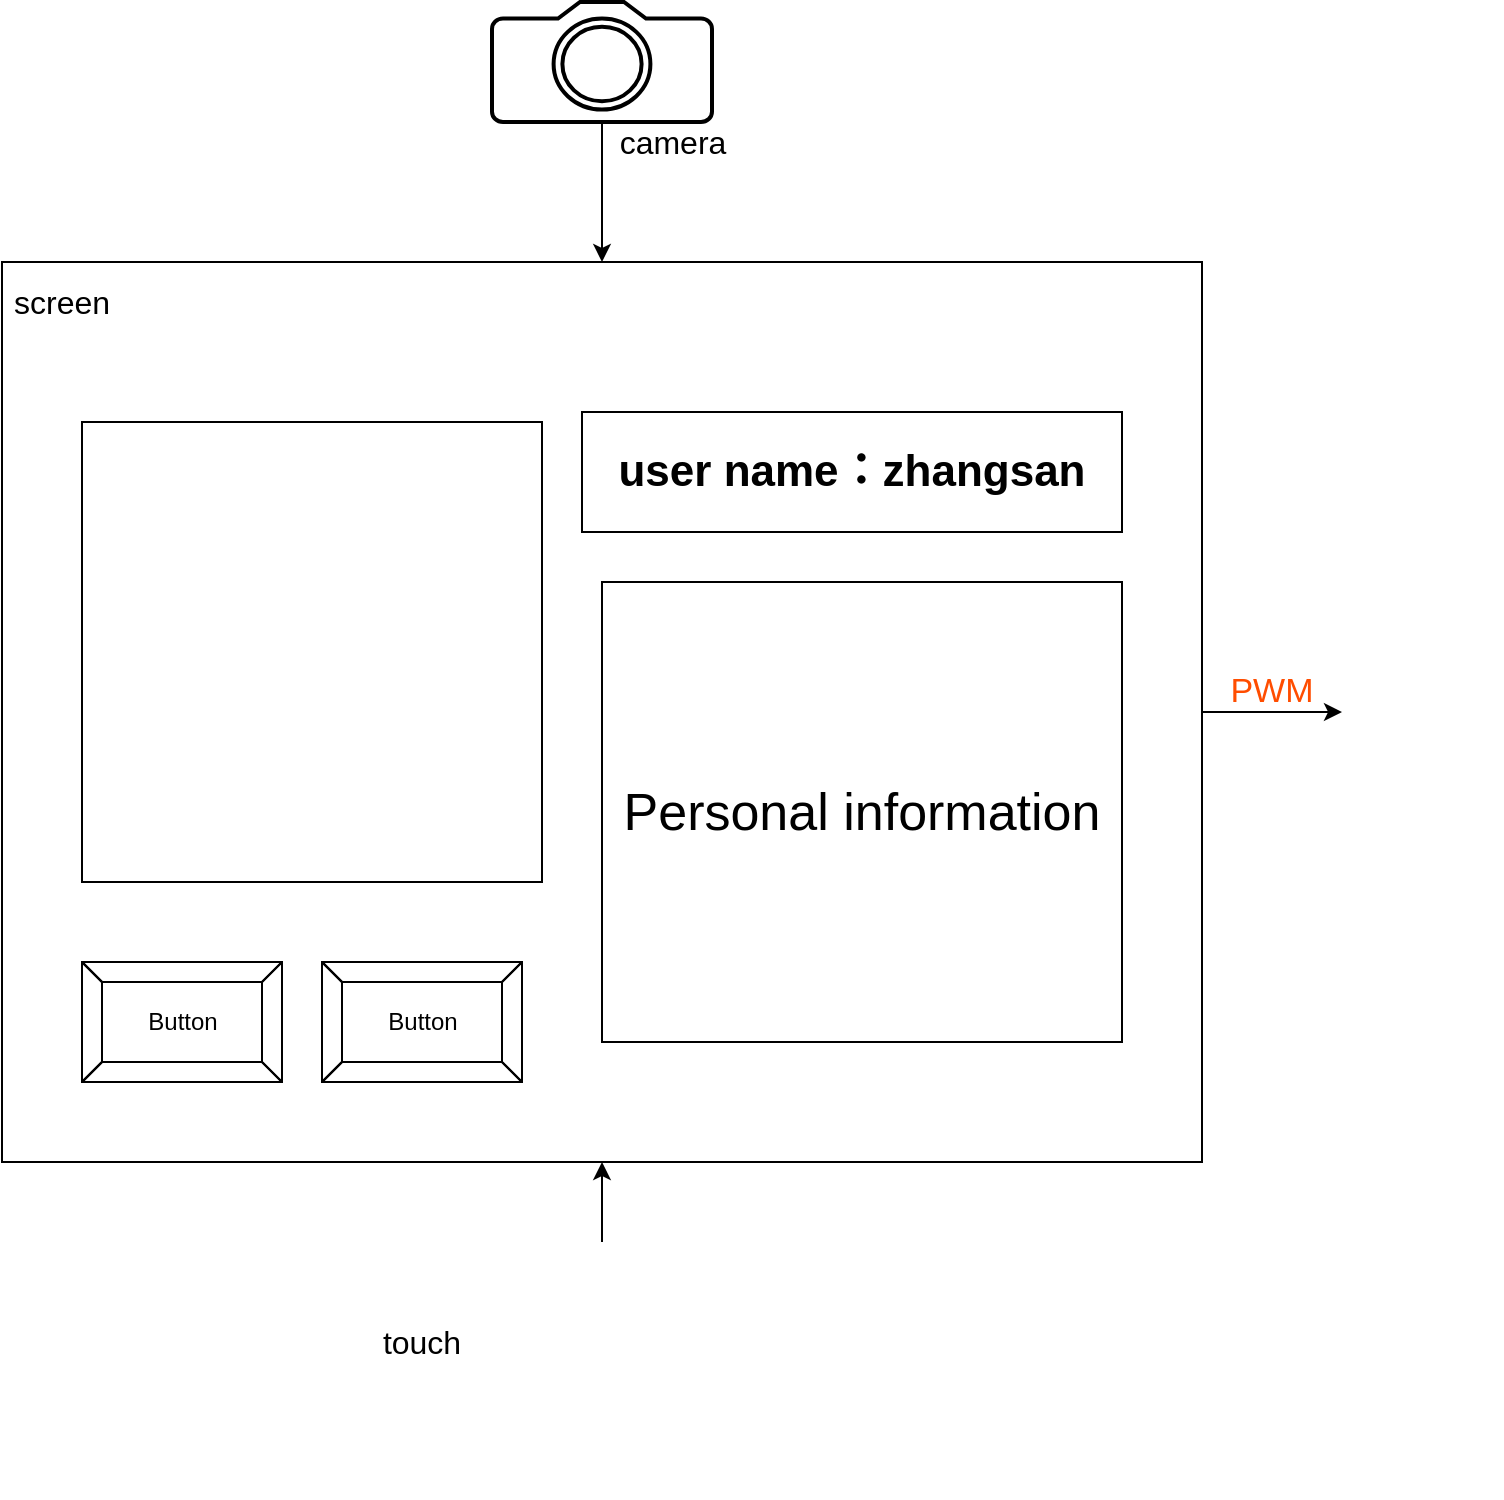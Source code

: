 <mxfile version="12.9.2" type="github"><diagram id="Vye4gCyO3f4bQ4ysf3Gl" name="Page-1"><mxGraphModel dx="1997" dy="1137" grid="1" gridSize="10" guides="1" tooltips="1" connect="1" arrows="1" fold="1" page="1" pageScale="1" pageWidth="850" pageHeight="1100" math="0" shadow="0"><root><mxCell id="0"/><mxCell id="1" parent="0"/><mxCell id="PzUaIeXCsRKFfxAaNPVa-30" style="edgeStyle=orthogonalEdgeStyle;rounded=0;orthogonalLoop=1;jettySize=auto;html=1;" edge="1" parent="1" source="PzUaIeXCsRKFfxAaNPVa-1" target="PzUaIeXCsRKFfxAaNPVa-27"><mxGeometry relative="1" as="geometry"/></mxCell><mxCell id="PzUaIeXCsRKFfxAaNPVa-1" value="" style="whiteSpace=wrap;html=1;fillColor=none;aspect=fixed;" vertex="1" parent="1"><mxGeometry x="80" y="200" width="600" height="450" as="geometry"/></mxCell><mxCell id="PzUaIeXCsRKFfxAaNPVa-2" value="" style="whiteSpace=wrap;html=1;aspect=fixed;" vertex="1" parent="1"><mxGeometry x="120" y="280" width="230" height="230" as="geometry"/></mxCell><mxCell id="PzUaIeXCsRKFfxAaNPVa-4" value="" style="shape=image;html=1;verticalAlign=top;verticalLabelPosition=bottom;labelBackgroundColor=#ffffff;imageAspect=0;aspect=fixed;image=https://cdn0.iconfinder.com/data/icons/muslim-part-1/32/07_-_muslim_people_men_muslimin-128.png" vertex="1" parent="1"><mxGeometry x="140.5" y="300.5" width="189" height="189" as="geometry"/></mxCell><mxCell id="PzUaIeXCsRKFfxAaNPVa-9" value="&lt;b&gt;&lt;font style=&quot;font-size: 22px&quot;&gt;user name：zhangsan&lt;/font&gt;&lt;/b&gt;" style="text;html=1;strokeColor=none;fillColor=none;align=center;verticalAlign=middle;whiteSpace=wrap;rounded=0;" vertex="1" parent="1"><mxGeometry x="350" y="260" width="310" height="90" as="geometry"/></mxCell><mxCell id="PzUaIeXCsRKFfxAaNPVa-10" value="" style="rounded=0;whiteSpace=wrap;html=1;fillColor=none;" vertex="1" parent="1"><mxGeometry x="370" y="275" width="270" height="60" as="geometry"/></mxCell><mxCell id="PzUaIeXCsRKFfxAaNPVa-11" value="&lt;font style=&quot;font-size: 26px&quot;&gt;Personal information&lt;/font&gt;" style="whiteSpace=wrap;html=1;fillColor=none;" vertex="1" parent="1"><mxGeometry x="380" y="360" width="260" height="230" as="geometry"/></mxCell><mxCell id="PzUaIeXCsRKFfxAaNPVa-16" value="Button" style="labelPosition=center;verticalLabelPosition=middle;align=center;html=1;shape=mxgraph.basic.button;dx=10;fillColor=none;" vertex="1" parent="1"><mxGeometry x="120" y="550" width="100" height="60" as="geometry"/></mxCell><mxCell id="PzUaIeXCsRKFfxAaNPVa-18" value="Button" style="labelPosition=center;verticalLabelPosition=middle;align=center;html=1;shape=mxgraph.basic.button;dx=10;fillColor=none;" vertex="1" parent="1"><mxGeometry x="240" y="550" width="100" height="60" as="geometry"/></mxCell><mxCell id="PzUaIeXCsRKFfxAaNPVa-31" style="edgeStyle=orthogonalEdgeStyle;rounded=0;orthogonalLoop=1;jettySize=auto;html=1;exitX=0.5;exitY=0;exitDx=0;exitDy=0;entryX=0.5;entryY=1;entryDx=0;entryDy=0;" edge="1" parent="1" source="PzUaIeXCsRKFfxAaNPVa-20" target="PzUaIeXCsRKFfxAaNPVa-1"><mxGeometry relative="1" as="geometry"/></mxCell><mxCell id="PzUaIeXCsRKFfxAaNPVa-20" value="" style="shape=image;html=1;verticalAlign=top;verticalLabelPosition=bottom;labelBackgroundColor=#ffffff;imageAspect=0;aspect=fixed;image=https://cdn0.iconfinder.com/data/icons/iphone-7-airpods-icons/24/3d-touch-2-128.png;fillColor=none;" vertex="1" parent="1"><mxGeometry x="316" y="690" width="128" height="128" as="geometry"/></mxCell><mxCell id="PzUaIeXCsRKFfxAaNPVa-23" value="" style="edgeStyle=orthogonalEdgeStyle;rounded=0;orthogonalLoop=1;jettySize=auto;html=1;" edge="1" parent="1" source="PzUaIeXCsRKFfxAaNPVa-21" target="PzUaIeXCsRKFfxAaNPVa-1"><mxGeometry relative="1" as="geometry"/></mxCell><mxCell id="PzUaIeXCsRKFfxAaNPVa-21" value="" style="html=1;verticalLabelPosition=bottom;align=center;labelBackgroundColor=#ffffff;verticalAlign=top;strokeWidth=2;strokeColor=#000000;shadow=0;dashed=0;shape=mxgraph.ios7.icons.camera;fillColor=none;" vertex="1" parent="1"><mxGeometry x="325" y="70" width="110" height="60" as="geometry"/></mxCell><mxCell id="PzUaIeXCsRKFfxAaNPVa-27" value="" style="shape=image;html=1;verticalAlign=top;verticalLabelPosition=bottom;labelBackgroundColor=#ffffff;imageAspect=0;aspect=fixed;image=https://cdn3.iconfinder.com/data/icons/linecons-free-vector-icons-pack/32/sound-128.png;strokeColor=#000000;fillColor=none;" vertex="1" parent="1"><mxGeometry x="750" y="385" width="80" height="80" as="geometry"/></mxCell><mxCell id="PzUaIeXCsRKFfxAaNPVa-32" value="&lt;font color=&quot;#ff4d00&quot; style=&quot;font-size: 17px&quot;&gt;PWM&lt;/font&gt;" style="text;html=1;strokeColor=none;fillColor=none;align=center;verticalAlign=middle;whiteSpace=wrap;rounded=0;" vertex="1" parent="1"><mxGeometry x="670" y="380" width="90" height="70" as="geometry"/></mxCell><mxCell id="PzUaIeXCsRKFfxAaNPVa-33" value="&lt;font style=&quot;font-size: 16px&quot;&gt;screen&lt;/font&gt;" style="text;html=1;strokeColor=none;fillColor=none;align=center;verticalAlign=middle;whiteSpace=wrap;rounded=0;" vertex="1" parent="1"><mxGeometry x="90" y="210" width="40" height="20" as="geometry"/></mxCell><mxCell id="PzUaIeXCsRKFfxAaNPVa-34" value="&lt;font style=&quot;font-size: 16px&quot;&gt;camera&lt;/font&gt;" style="text;html=1;align=center;verticalAlign=middle;resizable=0;points=[];autosize=1;" vertex="1" parent="1"><mxGeometry x="380" y="130" width="70" height="20" as="geometry"/></mxCell><mxCell id="PzUaIeXCsRKFfxAaNPVa-36" value="&lt;font style=&quot;font-size: 16px&quot;&gt;touch&lt;/font&gt;" style="text;html=1;strokeColor=none;fillColor=none;align=center;verticalAlign=middle;whiteSpace=wrap;rounded=0;" vertex="1" parent="1"><mxGeometry x="270" y="730" width="40" height="20" as="geometry"/></mxCell></root></mxGraphModel></diagram></mxfile>